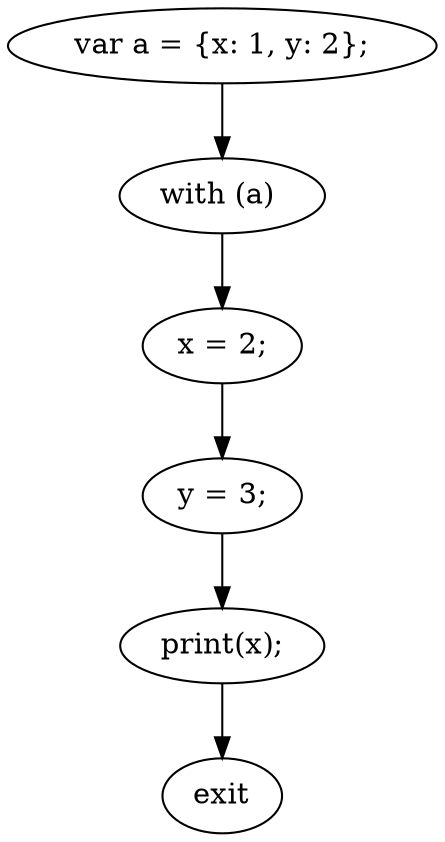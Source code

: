 digraph {
"0" [label="print(x);\n"] 
"1" [label="x = 2;\n"] 
"2" [label="with (a) "] 
"3" [label="var a = {x: 1, y: 2};\n"] 
"4" [label="exit"] 
"5" [label="y = 3;\n"] 
"0" -> "4" [label=""] 
"1" -> "5" [label=""] 
"2" -> "1" [label=""] 
"3" -> "2" [label=""] 
"5" -> "0" [label=""] 
}
